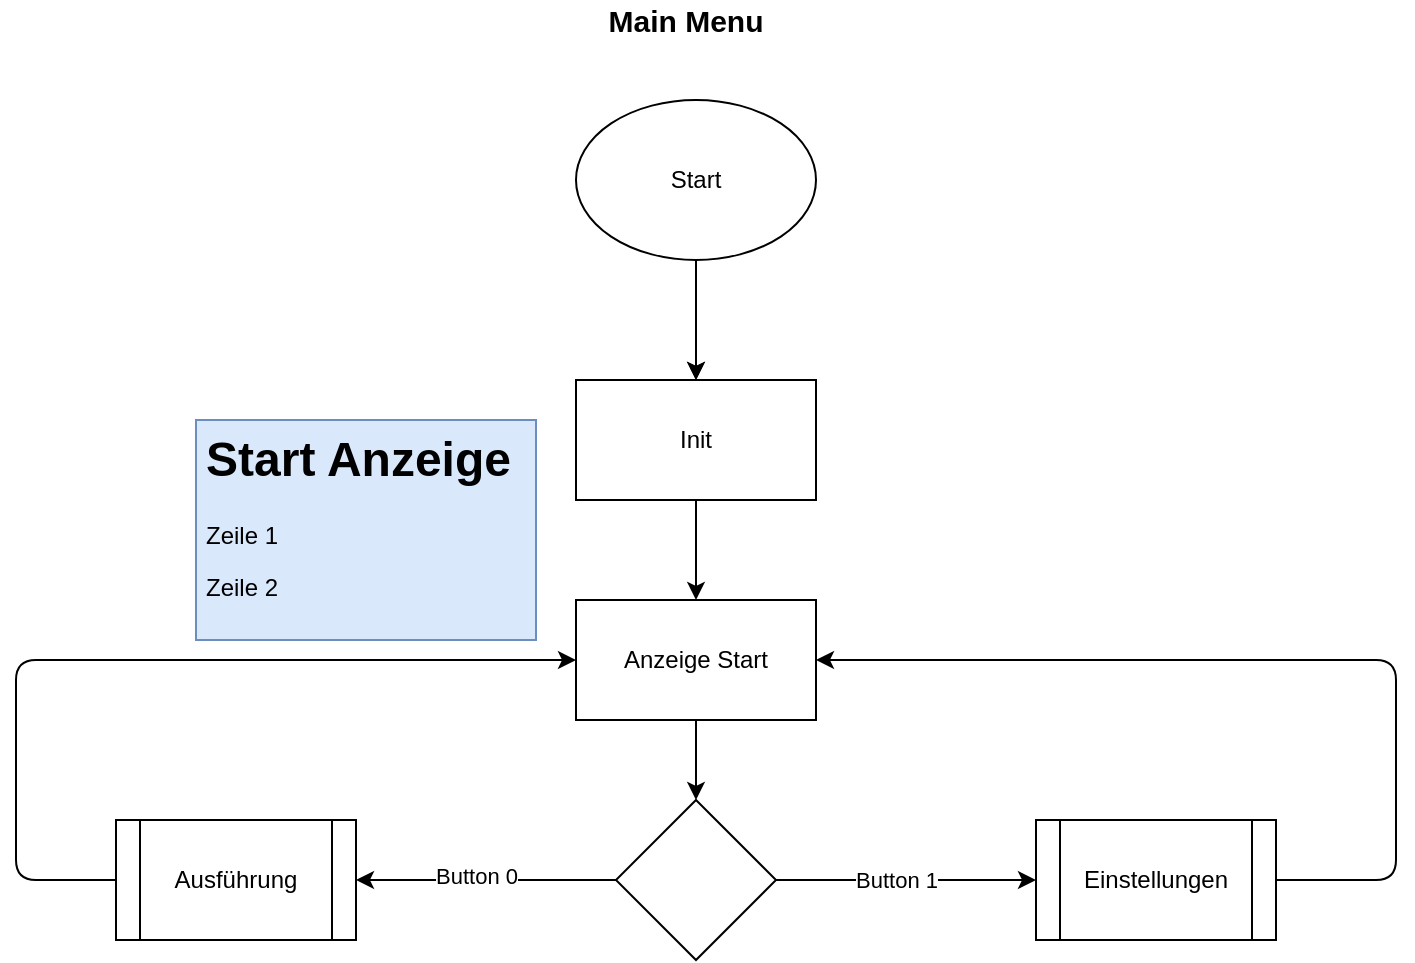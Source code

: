 <mxfile version="14.0.0" type="github" pages="3">
  <diagram id="rOT_2_1dodzJST7O1cHZ" name="Page-2">
    <mxGraphModel dx="1550" dy="547" grid="1" gridSize="10" guides="1" tooltips="1" connect="1" arrows="1" fold="1" page="1" pageScale="1" pageWidth="827" pageHeight="1169" math="0" shadow="0">
      <root>
        <mxCell id="ULeVMZqXTmx9Lc_fdObT-0" />
        <mxCell id="ULeVMZqXTmx9Lc_fdObT-1" parent="ULeVMZqXTmx9Lc_fdObT-0" />
        <mxCell id="ULeVMZqXTmx9Lc_fdObT-3" value="&lt;b&gt;&lt;font style=&quot;font-size: 15px&quot;&gt;Main Menu&lt;/font&gt;&lt;/b&gt;" style="text;html=1;strokeColor=none;fillColor=none;align=center;verticalAlign=middle;whiteSpace=wrap;rounded=0;" parent="ULeVMZqXTmx9Lc_fdObT-1" vertex="1">
          <mxGeometry x="350" y="20" width="90" height="20" as="geometry" />
        </mxCell>
        <mxCell id="ULeVMZqXTmx9Lc_fdObT-4" value="Start" style="ellipse;whiteSpace=wrap;html=1;" parent="ULeVMZqXTmx9Lc_fdObT-1" vertex="1">
          <mxGeometry x="340" y="70" width="120" height="80" as="geometry" />
        </mxCell>
        <mxCell id="tujo50ms9TBHZp3e6txH-1" value="" style="rhombus;whiteSpace=wrap;html=1;strokeWidth=1;" parent="ULeVMZqXTmx9Lc_fdObT-1" vertex="1">
          <mxGeometry x="360" y="420" width="80" height="80" as="geometry" />
        </mxCell>
        <mxCell id="tujo50ms9TBHZp3e6txH-2" value="Anzeige Start" style="rounded=0;whiteSpace=wrap;html=1;strokeWidth=1;" parent="ULeVMZqXTmx9Lc_fdObT-1" vertex="1">
          <mxGeometry x="340" y="320" width="120" height="60" as="geometry" />
        </mxCell>
        <mxCell id="tujo50ms9TBHZp3e6txH-3" value="Ausführung" style="shape=process;whiteSpace=wrap;html=1;backgroundOutline=1;strokeWidth=1;" parent="ULeVMZqXTmx9Lc_fdObT-1" vertex="1">
          <mxGeometry x="110" y="430" width="120" height="60" as="geometry" />
        </mxCell>
        <mxCell id="tujo50ms9TBHZp3e6txH-4" value="Einstellungen" style="shape=process;whiteSpace=wrap;html=1;backgroundOutline=1;strokeWidth=1;" parent="ULeVMZqXTmx9Lc_fdObT-1" vertex="1">
          <mxGeometry x="570" y="430" width="120" height="60" as="geometry" />
        </mxCell>
        <mxCell id="tujo50ms9TBHZp3e6txH-5" value="" style="endArrow=classic;html=1;entryX=1;entryY=0.5;entryDx=0;entryDy=0;exitX=0;exitY=0.5;exitDx=0;exitDy=0;" parent="ULeVMZqXTmx9Lc_fdObT-1" source="tujo50ms9TBHZp3e6txH-1" target="tujo50ms9TBHZp3e6txH-3" edge="1">
          <mxGeometry width="50" height="50" relative="1" as="geometry">
            <mxPoint x="290" y="540" as="sourcePoint" />
            <mxPoint x="340" y="490" as="targetPoint" />
          </mxGeometry>
        </mxCell>
        <mxCell id="tujo50ms9TBHZp3e6txH-9" value="Button 0" style="edgeLabel;html=1;align=center;verticalAlign=middle;resizable=0;points=[];" parent="tujo50ms9TBHZp3e6txH-5" vertex="1" connectable="0">
          <mxGeometry x="0.246" y="-2" relative="1" as="geometry">
            <mxPoint x="11" as="offset" />
          </mxGeometry>
        </mxCell>
        <mxCell id="tujo50ms9TBHZp3e6txH-6" value="Button 1" style="endArrow=classic;html=1;entryX=0;entryY=0.5;entryDx=0;entryDy=0;" parent="ULeVMZqXTmx9Lc_fdObT-1" source="tujo50ms9TBHZp3e6txH-1" target="tujo50ms9TBHZp3e6txH-4" edge="1">
          <mxGeometry x="-0.077" width="50" height="50" relative="1" as="geometry">
            <mxPoint x="440" y="510" as="sourcePoint" />
            <mxPoint x="510.711" y="460" as="targetPoint" />
            <mxPoint as="offset" />
          </mxGeometry>
        </mxCell>
        <mxCell id="tujo50ms9TBHZp3e6txH-7" value="" style="endArrow=classic;html=1;entryX=0.5;entryY=0;entryDx=0;entryDy=0;exitX=0.5;exitY=1;exitDx=0;exitDy=0;" parent="ULeVMZqXTmx9Lc_fdObT-1" source="tujo50ms9TBHZp3e6txH-2" target="tujo50ms9TBHZp3e6txH-1" edge="1">
          <mxGeometry width="50" height="50" relative="1" as="geometry">
            <mxPoint x="310" y="460" as="sourcePoint" />
            <mxPoint x="360" y="410" as="targetPoint" />
          </mxGeometry>
        </mxCell>
        <mxCell id="PGZxKdtXXsf-hoG0dPuT-0" value="Init" style="rounded=0;whiteSpace=wrap;html=1;strokeWidth=1;" parent="ULeVMZqXTmx9Lc_fdObT-1" vertex="1">
          <mxGeometry x="340" y="210" width="120" height="60" as="geometry" />
        </mxCell>
        <mxCell id="PGZxKdtXXsf-hoG0dPuT-1" value="" style="endArrow=classic;html=1;entryX=0.5;entryY=0;entryDx=0;entryDy=0;exitX=0.5;exitY=1;exitDx=0;exitDy=0;" parent="ULeVMZqXTmx9Lc_fdObT-1" source="ULeVMZqXTmx9Lc_fdObT-4" target="PGZxKdtXXsf-hoG0dPuT-0" edge="1">
          <mxGeometry width="50" height="50" relative="1" as="geometry">
            <mxPoint x="290" y="210" as="sourcePoint" />
            <mxPoint x="340" y="160" as="targetPoint" />
          </mxGeometry>
        </mxCell>
        <mxCell id="PGZxKdtXXsf-hoG0dPuT-2" value="" style="endArrow=classic;html=1;entryX=0.5;entryY=0;entryDx=0;entryDy=0;exitX=0.5;exitY=1;exitDx=0;exitDy=0;" parent="ULeVMZqXTmx9Lc_fdObT-1" edge="1">
          <mxGeometry width="50" height="50" relative="1" as="geometry">
            <mxPoint x="400" y="150" as="sourcePoint" />
            <mxPoint x="400" y="210" as="targetPoint" />
          </mxGeometry>
        </mxCell>
        <mxCell id="PGZxKdtXXsf-hoG0dPuT-3" value="" style="endArrow=classic;html=1;exitX=0.5;exitY=1;exitDx=0;exitDy=0;entryX=0.5;entryY=0;entryDx=0;entryDy=0;" parent="ULeVMZqXTmx9Lc_fdObT-1" source="PGZxKdtXXsf-hoG0dPuT-0" target="tujo50ms9TBHZp3e6txH-2" edge="1">
          <mxGeometry width="50" height="50" relative="1" as="geometry">
            <mxPoint x="390" y="290" as="sourcePoint" />
            <mxPoint x="440" y="240" as="targetPoint" />
          </mxGeometry>
        </mxCell>
        <mxCell id="PGZxKdtXXsf-hoG0dPuT-4" value="" style="endArrow=classic;html=1;exitX=0;exitY=0.5;exitDx=0;exitDy=0;entryX=0;entryY=0.5;entryDx=0;entryDy=0;" parent="ULeVMZqXTmx9Lc_fdObT-1" source="tujo50ms9TBHZp3e6txH-3" target="tujo50ms9TBHZp3e6txH-2" edge="1">
          <mxGeometry width="50" height="50" relative="1" as="geometry">
            <mxPoint x="90" y="500" as="sourcePoint" />
            <mxPoint x="140" y="450" as="targetPoint" />
            <Array as="points">
              <mxPoint x="60" y="460" />
              <mxPoint x="60" y="350" />
            </Array>
          </mxGeometry>
        </mxCell>
        <mxCell id="PGZxKdtXXsf-hoG0dPuT-5" value="" style="endArrow=classic;html=1;exitX=1;exitY=0.5;exitDx=0;exitDy=0;entryX=1;entryY=0.5;entryDx=0;entryDy=0;" parent="ULeVMZqXTmx9Lc_fdObT-1" source="tujo50ms9TBHZp3e6txH-4" target="tujo50ms9TBHZp3e6txH-2" edge="1">
          <mxGeometry width="50" height="50" relative="1" as="geometry">
            <mxPoint x="720" y="500" as="sourcePoint" />
            <mxPoint x="770" y="460" as="targetPoint" />
            <Array as="points">
              <mxPoint x="750" y="460" />
              <mxPoint x="750" y="350" />
            </Array>
          </mxGeometry>
        </mxCell>
        <mxCell id="0RazrIO-d-1Lry_KunXZ-0" value="&lt;h1&gt;Start Anzeige&lt;br&gt;&lt;/h1&gt;&lt;p&gt;Zeile 1&lt;/p&gt;&lt;p&gt;Zeile 2&lt;br&gt;&lt;/p&gt;" style="text;html=1;strokeColor=#6c8ebf;fillColor=#dae8fc;spacing=5;spacingTop=-20;whiteSpace=wrap;overflow=hidden;rounded=0;" vertex="1" parent="ULeVMZqXTmx9Lc_fdObT-1">
          <mxGeometry x="150" y="230" width="170" height="110" as="geometry" />
        </mxCell>
      </root>
    </mxGraphModel>
  </diagram>
  <diagram id="Cs_5MTzE2tVfoofBbC0X" name="Page-3">
    <mxGraphModel dx="1550" dy="547" grid="1" gridSize="10" guides="1" tooltips="1" connect="1" arrows="1" fold="1" page="1" pageScale="1" pageWidth="827" pageHeight="1169" math="0" shadow="0">
      <root>
        <mxCell id="uun37S1YXeA-4gwnj6Af-0" />
        <mxCell id="uun37S1YXeA-4gwnj6Af-1" parent="uun37S1YXeA-4gwnj6Af-0" />
        <mxCell id="uun37S1YXeA-4gwnj6Af-2" value="&lt;b&gt;&lt;font style=&quot;font-size: 15px&quot;&gt;Einstellungen&lt;/font&gt;&lt;/b&gt;" style="text;html=1;strokeColor=none;fillColor=none;align=center;verticalAlign=middle;whiteSpace=wrap;rounded=0;strokeWidth=4;" parent="uun37S1YXeA-4gwnj6Af-1" vertex="1">
          <mxGeometry x="380" y="30" width="40" height="20" as="geometry" />
        </mxCell>
        <mxCell id="uun37S1YXeA-4gwnj6Af-3" value="Start" style="ellipse;whiteSpace=wrap;html=1;" parent="uun37S1YXeA-4gwnj6Af-1" vertex="1">
          <mxGeometry x="340" y="90" width="120" height="80" as="geometry" />
        </mxCell>
        <mxCell id="-KnNzTkH-OqxsifT787O-6" value="&lt;div&gt;Anzeige 0 (Schwierigkeit)&lt;br&gt;&lt;/div&gt;&lt;div&gt;Auswahl 0&lt;br&gt;&lt;/div&gt;" style="rounded=0;whiteSpace=wrap;html=1;" parent="uun37S1YXeA-4gwnj6Af-1" vertex="1">
          <mxGeometry x="340" y="220" width="120" height="60" as="geometry" />
        </mxCell>
        <mxCell id="Jq_nAqYJOBR7DEDlHNhW-6" value="Joystick runter" style="edgeStyle=orthogonalEdgeStyle;rounded=0;orthogonalLoop=1;jettySize=auto;html=1;exitX=0.5;exitY=1;exitDx=0;exitDy=0;entryX=0.5;entryY=0;entryDx=0;entryDy=0;" edge="1" parent="uun37S1YXeA-4gwnj6Af-1" source="-KnNzTkH-OqxsifT787O-7" target="-KnNzTkH-OqxsifT787O-8">
          <mxGeometry relative="1" as="geometry" />
        </mxCell>
        <mxCell id="-KnNzTkH-OqxsifT787O-7" value="" style="rhombus;whiteSpace=wrap;html=1;" parent="uun37S1YXeA-4gwnj6Af-1" vertex="1">
          <mxGeometry x="360" y="320" width="80" height="80" as="geometry" />
        </mxCell>
        <mxCell id="-KnNzTkH-OqxsifT787O-8" value="Anzeige 1 (Programmauswahl)&lt;br&gt;&lt;div&gt;Auswahl 0&lt;br&gt;&lt;/div&gt;" style="rounded=0;whiteSpace=wrap;html=1;" parent="uun37S1YXeA-4gwnj6Af-1" vertex="1">
          <mxGeometry x="340" y="450" width="120" height="60" as="geometry" />
        </mxCell>
        <mxCell id="-KnNzTkH-OqxsifT787O-12" value="" style="endArrow=classic;html=1;exitX=0.5;exitY=1;exitDx=0;exitDy=0;entryX=0.5;entryY=0;entryDx=0;entryDy=0;" parent="uun37S1YXeA-4gwnj6Af-1" source="uun37S1YXeA-4gwnj6Af-3" target="-KnNzTkH-OqxsifT787O-6" edge="1">
          <mxGeometry width="50" height="50" relative="1" as="geometry">
            <mxPoint x="390" y="260" as="sourcePoint" />
            <mxPoint x="440" y="210" as="targetPoint" />
          </mxGeometry>
        </mxCell>
        <mxCell id="-KnNzTkH-OqxsifT787O-13" value="" style="endArrow=classic;html=1;exitX=0.5;exitY=1;exitDx=0;exitDy=0;entryX=0.5;entryY=0;entryDx=0;entryDy=0;" parent="uun37S1YXeA-4gwnj6Af-1" source="-KnNzTkH-OqxsifT787O-6" target="-KnNzTkH-OqxsifT787O-7" edge="1">
          <mxGeometry width="50" height="50" relative="1" as="geometry">
            <mxPoint x="390" y="310" as="sourcePoint" />
            <mxPoint x="440" y="260" as="targetPoint" />
          </mxGeometry>
        </mxCell>
        <mxCell id="eCDb-_Pp2WoMYoIWz7sK-6" value="Joystick rechts" style="endArrow=classic;html=1;" parent="uun37S1YXeA-4gwnj6Af-1" source="-KnNzTkH-OqxsifT787O-7" edge="1">
          <mxGeometry width="50" height="50" relative="1" as="geometry">
            <mxPoint x="480" y="410" as="sourcePoint" />
            <mxPoint x="560" y="360" as="targetPoint" />
          </mxGeometry>
        </mxCell>
        <mxCell id="eCDb-_Pp2WoMYoIWz7sK-7" value="&lt;div&gt;Anzeige 0&lt;/div&gt;&lt;div&gt;Auswahl 1&lt;br&gt;&lt;/div&gt;" style="rounded=0;whiteSpace=wrap;html=1;" parent="uun37S1YXeA-4gwnj6Af-1" vertex="1">
          <mxGeometry x="560" y="330" width="120" height="60" as="geometry" />
        </mxCell>
        <mxCell id="eCDb-_Pp2WoMYoIWz7sK-8" value="&lt;div&gt;Anzeige 0&lt;/div&gt;&lt;div&gt;Auswahl -1&lt;br&gt;&lt;/div&gt;" style="rounded=0;whiteSpace=wrap;html=1;" parent="uun37S1YXeA-4gwnj6Af-1" vertex="1">
          <mxGeometry x="130" y="330" width="120" height="60" as="geometry" />
        </mxCell>
        <mxCell id="eCDb-_Pp2WoMYoIWz7sK-9" value="" style="endArrow=classic;html=1;exitX=0;exitY=0.5;exitDx=0;exitDy=0;entryX=1;entryY=0.5;entryDx=0;entryDy=0;" parent="uun37S1YXeA-4gwnj6Af-1" source="-KnNzTkH-OqxsifT787O-7" target="eCDb-_Pp2WoMYoIWz7sK-8" edge="1">
          <mxGeometry width="50" height="50" relative="1" as="geometry">
            <mxPoint x="290" y="420" as="sourcePoint" />
            <mxPoint x="340" y="370" as="targetPoint" />
          </mxGeometry>
        </mxCell>
        <mxCell id="eCDb-_Pp2WoMYoIWz7sK-11" value="Joystick links" style="edgeLabel;html=1;align=center;verticalAlign=middle;resizable=0;points=[];" parent="eCDb-_Pp2WoMYoIWz7sK-9" vertex="1" connectable="0">
          <mxGeometry x="-0.255" y="3" relative="1" as="geometry">
            <mxPoint x="-9" y="-3" as="offset" />
          </mxGeometry>
        </mxCell>
        <mxCell id="eCDb-_Pp2WoMYoIWz7sK-12" value="" style="rhombus;whiteSpace=wrap;html=1;" parent="uun37S1YXeA-4gwnj6Af-1" vertex="1">
          <mxGeometry x="360" y="560" width="80" height="80" as="geometry" />
        </mxCell>
        <mxCell id="eCDb-_Pp2WoMYoIWz7sK-13" value="Joystick rechts" style="endArrow=classic;html=1;" parent="uun37S1YXeA-4gwnj6Af-1" source="eCDb-_Pp2WoMYoIWz7sK-12" edge="1">
          <mxGeometry width="50" height="50" relative="1" as="geometry">
            <mxPoint x="480" y="650" as="sourcePoint" />
            <mxPoint x="560" y="600" as="targetPoint" />
          </mxGeometry>
        </mxCell>
        <mxCell id="eCDb-_Pp2WoMYoIWz7sK-14" value="&lt;div&gt;Anzeige 1&lt;br&gt;&lt;/div&gt;&lt;div&gt;Auswahl 1&lt;br&gt;&lt;/div&gt;" style="rounded=0;whiteSpace=wrap;html=1;" parent="uun37S1YXeA-4gwnj6Af-1" vertex="1">
          <mxGeometry x="560" y="570" width="120" height="60" as="geometry" />
        </mxCell>
        <mxCell id="eCDb-_Pp2WoMYoIWz7sK-15" value="&lt;div&gt;Anzeige 1&lt;br&gt;&lt;/div&gt;&lt;div&gt;Auswahl -1&lt;br&gt;&lt;/div&gt;" style="rounded=0;whiteSpace=wrap;html=1;" parent="uun37S1YXeA-4gwnj6Af-1" vertex="1">
          <mxGeometry x="130" y="570" width="120" height="60" as="geometry" />
        </mxCell>
        <mxCell id="eCDb-_Pp2WoMYoIWz7sK-16" value="" style="endArrow=classic;html=1;exitX=0;exitY=0.5;exitDx=0;exitDy=0;entryX=1;entryY=0.5;entryDx=0;entryDy=0;" parent="uun37S1YXeA-4gwnj6Af-1" source="eCDb-_Pp2WoMYoIWz7sK-12" target="eCDb-_Pp2WoMYoIWz7sK-15" edge="1">
          <mxGeometry width="50" height="50" relative="1" as="geometry">
            <mxPoint x="290" y="660" as="sourcePoint" />
            <mxPoint x="340" y="610" as="targetPoint" />
          </mxGeometry>
        </mxCell>
        <mxCell id="eCDb-_Pp2WoMYoIWz7sK-17" value="Joystick links" style="edgeLabel;html=1;align=center;verticalAlign=middle;resizable=0;points=[];" parent="eCDb-_Pp2WoMYoIWz7sK-16" vertex="1" connectable="0">
          <mxGeometry x="-0.255" y="3" relative="1" as="geometry">
            <mxPoint x="-9" y="-3" as="offset" />
          </mxGeometry>
        </mxCell>
        <mxCell id="eCDb-_Pp2WoMYoIWz7sK-18" value="" style="endArrow=classic;html=1;entryX=0.5;entryY=0;entryDx=0;entryDy=0;exitX=0.5;exitY=1;exitDx=0;exitDy=0;" parent="uun37S1YXeA-4gwnj6Af-1" source="-KnNzTkH-OqxsifT787O-8" target="eCDb-_Pp2WoMYoIWz7sK-12" edge="1">
          <mxGeometry width="50" height="50" relative="1" as="geometry">
            <mxPoint x="390" y="480" as="sourcePoint" />
            <mxPoint x="440" y="430" as="targetPoint" />
          </mxGeometry>
        </mxCell>
        <mxCell id="eCDb-_Pp2WoMYoIWz7sK-21" value="Anzeige 2 (Funktionstest Touch)&lt;br&gt;&lt;div&gt;Auswahl 0&lt;br&gt;&lt;/div&gt;" style="rounded=0;whiteSpace=wrap;html=1;" parent="uun37S1YXeA-4gwnj6Af-1" vertex="1">
          <mxGeometry x="340" y="690" width="120" height="60" as="geometry" />
        </mxCell>
        <mxCell id="eCDb-_Pp2WoMYoIWz7sK-22" value="" style="rhombus;whiteSpace=wrap;html=1;" parent="uun37S1YXeA-4gwnj6Af-1" vertex="1">
          <mxGeometry x="360" y="800" width="80" height="80" as="geometry" />
        </mxCell>
        <mxCell id="eCDb-_Pp2WoMYoIWz7sK-28" value="" style="endArrow=classic;html=1;entryX=0.5;entryY=0;entryDx=0;entryDy=0;exitX=0.5;exitY=1;exitDx=0;exitDy=0;" parent="uun37S1YXeA-4gwnj6Af-1" source="eCDb-_Pp2WoMYoIWz7sK-21" target="eCDb-_Pp2WoMYoIWz7sK-22" edge="1">
          <mxGeometry width="50" height="50" relative="1" as="geometry">
            <mxPoint x="390" y="720" as="sourcePoint" />
            <mxPoint x="440" y="670" as="targetPoint" />
          </mxGeometry>
        </mxCell>
        <mxCell id="eCDb-_Pp2WoMYoIWz7sK-31" value="Joystick runter" style="endArrow=classic;html=1;entryX=0.5;entryY=0;entryDx=0;entryDy=0;exitX=0.5;exitY=1;exitDx=0;exitDy=0;" parent="uun37S1YXeA-4gwnj6Af-1" source="eCDb-_Pp2WoMYoIWz7sK-12" target="eCDb-_Pp2WoMYoIWz7sK-21" edge="1">
          <mxGeometry width="50" height="50" relative="1" as="geometry">
            <mxPoint x="390" y="600" as="sourcePoint" />
            <mxPoint x="440" y="550" as="targetPoint" />
          </mxGeometry>
        </mxCell>
        <mxCell id="eCDb-_Pp2WoMYoIWz7sK-33" value="Joystick runter" style="endArrow=classic;html=1;exitX=0.5;exitY=1;exitDx=0;exitDy=0;entryX=0;entryY=0.5;entryDx=0;entryDy=0;" parent="uun37S1YXeA-4gwnj6Af-1" source="eCDb-_Pp2WoMYoIWz7sK-22" target="-KnNzTkH-OqxsifT787O-6" edge="1">
          <mxGeometry x="-0.956" width="50" height="50" relative="1" as="geometry">
            <mxPoint x="390" y="770" as="sourcePoint" />
            <mxPoint x="440" y="720" as="targetPoint" />
            <Array as="points">
              <mxPoint x="400" y="940" />
              <mxPoint x="70" y="940" />
              <mxPoint x="70" y="250" />
            </Array>
            <mxPoint as="offset" />
          </mxGeometry>
        </mxCell>
        <mxCell id="Jq_nAqYJOBR7DEDlHNhW-0" value="&lt;h1&gt;Einstellung Anzeige&lt;br&gt;&lt;/h1&gt;&lt;p&gt;Schwierigkeit&lt;br&gt;&lt;/p&gt;&lt;p&gt;leicht [mittel] [schwer]&lt;br&gt;&lt;/p&gt;" style="text;html=1;strokeColor=#6c8ebf;fillColor=#dae8fc;spacing=5;spacingTop=-20;whiteSpace=wrap;overflow=hidden;rounded=0;" vertex="1" parent="uun37S1YXeA-4gwnj6Af-1">
          <mxGeometry x="490" y="180" width="240" height="110" as="geometry" />
        </mxCell>
        <mxCell id="Jq_nAqYJOBR7DEDlHNhW-1" value="&lt;h1&gt;Einstellung Anzeige&lt;br&gt;&lt;/h1&gt;&lt;p&gt;Geräteauswahl&lt;br&gt;&lt;/p&gt;&lt;p&gt;Joystick [Touch]&lt;br&gt;&lt;/p&gt;" style="text;html=1;strokeColor=#6c8ebf;fillColor=#dae8fc;spacing=5;spacingTop=-20;whiteSpace=wrap;overflow=hidden;rounded=0;" vertex="1" parent="uun37S1YXeA-4gwnj6Af-1">
          <mxGeometry x="490" y="425" width="240" height="110" as="geometry" />
        </mxCell>
        <mxCell id="Jq_nAqYJOBR7DEDlHNhW-2" value="&lt;h1&gt;Einstellung Anzeige&lt;br&gt;&lt;/h1&gt;Test Touch&lt;br&gt;&lt;p&gt;1+2+3 4 5+6 7 8 (Anzeige + wenn aktiv)&lt;br&gt;&lt;/p&gt;" style="text;html=1;strokeColor=#6c8ebf;fillColor=#dae8fc;spacing=5;spacingTop=-20;whiteSpace=wrap;overflow=hidden;rounded=0;" vertex="1" parent="uun37S1YXeA-4gwnj6Af-1">
          <mxGeometry x="490" y="665" width="240" height="110" as="geometry" />
        </mxCell>
      </root>
    </mxGraphModel>
  </diagram>
  <diagram id="aKbDtMCXZxBv86g-48Vn" name="Page-4">
    <mxGraphModel dx="1550" dy="547" grid="1" gridSize="10" guides="1" tooltips="1" connect="1" arrows="1" fold="1" page="1" pageScale="1" pageWidth="827" pageHeight="1169" math="0" shadow="0">
      <root>
        <mxCell id="KEhaxL_38UV0xd30VIly-0" />
        <mxCell id="KEhaxL_38UV0xd30VIly-1" parent="KEhaxL_38UV0xd30VIly-0" />
        <mxCell id="KEhaxL_38UV0xd30VIly-2" value="&lt;b&gt;&lt;font style=&quot;font-size: 15px&quot;&gt;Programm ausführung&lt;/font&gt;&lt;/b&gt;" style="text;html=1;strokeColor=none;fillColor=none;align=center;verticalAlign=middle;whiteSpace=wrap;rounded=0;" parent="KEhaxL_38UV0xd30VIly-1" vertex="1">
          <mxGeometry x="380" y="20" width="40" height="20" as="geometry" />
        </mxCell>
        <mxCell id="KEhaxL_38UV0xd30VIly-3" value="Start" style="ellipse;whiteSpace=wrap;html=1;" parent="KEhaxL_38UV0xd30VIly-1" vertex="1">
          <mxGeometry x="340" y="60" width="120" height="80" as="geometry" />
        </mxCell>
        <mxCell id="KEhaxL_38UV0xd30VIly-4" value="&lt;div&gt;Programm&lt;br&gt;&lt;/div&gt;&lt;div&gt;Register&lt;/div&gt;" style="rhombus;whiteSpace=wrap;html=1;" parent="KEhaxL_38UV0xd30VIly-1" vertex="1">
          <mxGeometry x="350" y="250" width="100" height="90" as="geometry" />
        </mxCell>
        <mxCell id="KEhaxL_38UV0xd30VIly-6" value="&lt;div&gt;Subrountine 0&lt;/div&gt;&lt;div&gt;Joystick&lt;br&gt;&lt;/div&gt;" style="rounded=0;whiteSpace=wrap;html=1;" parent="KEhaxL_38UV0xd30VIly-1" vertex="1">
          <mxGeometry x="150" y="370" width="120" height="60" as="geometry" />
        </mxCell>
        <mxCell id="KEhaxL_38UV0xd30VIly-13" value="" style="endArrow=classic;html=1;exitX=0;exitY=0.5;exitDx=0;exitDy=0;entryX=0.5;entryY=0;entryDx=0;entryDy=0;" parent="KEhaxL_38UV0xd30VIly-1" source="KEhaxL_38UV0xd30VIly-4" target="KEhaxL_38UV0xd30VIly-6" edge="1">
          <mxGeometry width="50" height="50" relative="1" as="geometry">
            <mxPoint x="190" y="340" as="sourcePoint" />
            <mxPoint x="240" y="290" as="targetPoint" />
            <Array as="points">
              <mxPoint x="210" y="295" />
            </Array>
          </mxGeometry>
        </mxCell>
        <mxCell id="KEhaxL_38UV0xd30VIly-15" value="" style="endArrow=classic;html=1;exitX=1;exitY=0.5;exitDx=0;exitDy=0;entryX=0.5;entryY=0;entryDx=0;entryDy=0;" parent="KEhaxL_38UV0xd30VIly-1" source="KEhaxL_38UV0xd30VIly-4" edge="1">
          <mxGeometry width="50" height="50" relative="1" as="geometry">
            <mxPoint x="530" y="350" as="sourcePoint" />
            <mxPoint x="610" y="370" as="targetPoint" />
            <Array as="points">
              <mxPoint x="610" y="295" />
            </Array>
          </mxGeometry>
        </mxCell>
        <mxCell id="w4U5owQXirnziFyodLbK-1" value="LED staret blinken" style="rounded=0;whiteSpace=wrap;html=1;strokeWidth=1;" parent="KEhaxL_38UV0xd30VIly-1" vertex="1">
          <mxGeometry x="340" y="170" width="120" height="60" as="geometry" />
        </mxCell>
        <mxCell id="w4U5owQXirnziFyodLbK-2" value="" style="endArrow=classic;html=1;exitX=0.5;exitY=1;exitDx=0;exitDy=0;entryX=0.5;entryY=0;entryDx=0;entryDy=0;" parent="KEhaxL_38UV0xd30VIly-1" source="KEhaxL_38UV0xd30VIly-3" target="w4U5owQXirnziFyodLbK-1" edge="1">
          <mxGeometry width="50" height="50" relative="1" as="geometry">
            <mxPoint x="170" y="240" as="sourcePoint" />
            <mxPoint x="220" y="190" as="targetPoint" />
          </mxGeometry>
        </mxCell>
        <mxCell id="2671MGZNxHIuFSmor3xH-0" value="" style="endArrow=classic;html=1;exitX=0.5;exitY=1;exitDx=0;exitDy=0;entryX=0.5;entryY=0;entryDx=0;entryDy=0;" parent="KEhaxL_38UV0xd30VIly-1" source="w4U5owQXirnziFyodLbK-1" target="KEhaxL_38UV0xd30VIly-4" edge="1">
          <mxGeometry width="50" height="50" relative="1" as="geometry">
            <mxPoint x="330" y="310" as="sourcePoint" />
            <mxPoint x="380" y="260" as="targetPoint" />
          </mxGeometry>
        </mxCell>
        <mxCell id="2671MGZNxHIuFSmor3xH-1" value="&lt;div&gt;Anzeige &lt;br&gt;&lt;/div&gt;&lt;div&gt;Richtungen&lt;br&gt;&lt;/div&gt;" style="rounded=0;whiteSpace=wrap;html=1;strokeWidth=1;" parent="KEhaxL_38UV0xd30VIly-1" vertex="1">
          <mxGeometry x="150" y="530" width="120" height="60" as="geometry" />
        </mxCell>
        <mxCell id="2671MGZNxHIuFSmor3xH-12" value="" style="edgeStyle=orthogonalEdgeStyle;rounded=0;orthogonalLoop=1;jettySize=auto;html=1;" parent="KEhaxL_38UV0xd30VIly-1" source="2671MGZNxHIuFSmor3xH-2" target="2671MGZNxHIuFSmor3xH-3" edge="1">
          <mxGeometry relative="1" as="geometry" />
        </mxCell>
        <mxCell id="2671MGZNxHIuFSmor3xH-2" value="&lt;div&gt;Anzeige &lt;br&gt;&lt;/div&gt;&lt;div&gt;Richtungen&lt;br&gt;&lt;/div&gt;" style="rounded=0;whiteSpace=wrap;html=1;strokeWidth=1;" parent="KEhaxL_38UV0xd30VIly-1" vertex="1">
          <mxGeometry x="150" y="530" width="120" height="60" as="geometry" />
        </mxCell>
        <mxCell id="2671MGZNxHIuFSmor3xH-3" value="Eingabe einlesen " style="rounded=0;whiteSpace=wrap;html=1;strokeWidth=1;" parent="KEhaxL_38UV0xd30VIly-1" vertex="1">
          <mxGeometry x="150" y="630" width="120" height="60" as="geometry" />
        </mxCell>
        <mxCell id="2671MGZNxHIuFSmor3xH-4" value="Neuer Char anzeigen" style="rounded=0;whiteSpace=wrap;html=1;strokeWidth=1;" parent="KEhaxL_38UV0xd30VIly-1" vertex="1">
          <mxGeometry x="150" y="830" width="120" height="60" as="geometry" />
        </mxCell>
        <mxCell id="2671MGZNxHIuFSmor3xH-5" value="Eingabe richtig?" style="rhombus;whiteSpace=wrap;html=1;strokeWidth=1;" parent="KEhaxL_38UV0xd30VIly-1" vertex="1">
          <mxGeometry x="170" y="714" width="80" height="80" as="geometry" />
        </mxCell>
        <mxCell id="2671MGZNxHIuFSmor3xH-8" value="" style="endArrow=classic;html=1;exitX=1;exitY=0.5;exitDx=0;exitDy=0;entryX=1;entryY=0.5;entryDx=0;entryDy=0;" parent="KEhaxL_38UV0xd30VIly-1" source="2671MGZNxHIuFSmor3xH-5" target="Yn-YihVYFXI5Fzrcps3J-26" edge="1">
          <mxGeometry width="50" height="50" relative="1" as="geometry">
            <mxPoint x="210" y="800" as="sourcePoint" />
            <mxPoint x="280" y="510" as="targetPoint" />
            <Array as="points">
              <mxPoint x="320" y="754" />
              <mxPoint x="320" y="480" />
            </Array>
          </mxGeometry>
        </mxCell>
        <mxCell id="2671MGZNxHIuFSmor3xH-22" value="False" style="edgeLabel;html=1;align=center;verticalAlign=middle;resizable=0;points=[];" parent="2671MGZNxHIuFSmor3xH-8" vertex="1" connectable="0">
          <mxGeometry x="-0.767" y="-1" relative="1" as="geometry">
            <mxPoint x="-7" y="-1" as="offset" />
          </mxGeometry>
        </mxCell>
        <mxCell id="2671MGZNxHIuFSmor3xH-14" value="" style="endArrow=classic;html=1;exitX=0.5;exitY=1;exitDx=0;exitDy=0;entryX=0.5;entryY=0;entryDx=0;entryDy=0;" parent="KEhaxL_38UV0xd30VIly-1" source="2671MGZNxHIuFSmor3xH-3" target="2671MGZNxHIuFSmor3xH-5" edge="1">
          <mxGeometry width="50" height="50" relative="1" as="geometry">
            <mxPoint x="460" y="730" as="sourcePoint" />
            <mxPoint x="510" y="680" as="targetPoint" />
          </mxGeometry>
        </mxCell>
        <mxCell id="2671MGZNxHIuFSmor3xH-15" value="Last Char?" style="rhombus;whiteSpace=wrap;html=1;strokeWidth=1;" parent="KEhaxL_38UV0xd30VIly-1" vertex="1">
          <mxGeometry x="170" y="990" width="80" height="80" as="geometry" />
        </mxCell>
        <mxCell id="2671MGZNxHIuFSmor3xH-17" value="" style="endArrow=classic;html=1;exitX=0;exitY=0.5;exitDx=0;exitDy=0;entryX=0;entryY=0.5;entryDx=0;entryDy=0;" parent="KEhaxL_38UV0xd30VIly-1" source="2671MGZNxHIuFSmor3xH-15" target="2671MGZNxHIuFSmor3xH-3" edge="1">
          <mxGeometry width="50" height="50" relative="1" as="geometry">
            <mxPoint x="110" y="880" as="sourcePoint" />
            <mxPoint x="160" y="830" as="targetPoint" />
            <Array as="points">
              <mxPoint x="80" y="1030" />
              <mxPoint x="80" y="660" />
            </Array>
          </mxGeometry>
        </mxCell>
        <mxCell id="2671MGZNxHIuFSmor3xH-24" value="False" style="edgeLabel;html=1;align=center;verticalAlign=middle;resizable=0;points=[];" parent="2671MGZNxHIuFSmor3xH-17" vertex="1" connectable="0">
          <mxGeometry x="-0.942" y="2" relative="1" as="geometry">
            <mxPoint x="-7" y="-2" as="offset" />
          </mxGeometry>
        </mxCell>
        <mxCell id="2671MGZNxHIuFSmor3xH-19" value="Increment Pos" style="rounded=0;whiteSpace=wrap;html=1;strokeWidth=1;" parent="KEhaxL_38UV0xd30VIly-1" vertex="1">
          <mxGeometry x="150" y="910" width="120" height="60" as="geometry" />
        </mxCell>
        <mxCell id="2671MGZNxHIuFSmor3xH-20" value="" style="endArrow=classic;html=1;exitX=0.5;exitY=1;exitDx=0;exitDy=0;" parent="KEhaxL_38UV0xd30VIly-1" source="2671MGZNxHIuFSmor3xH-4" target="2671MGZNxHIuFSmor3xH-19" edge="1">
          <mxGeometry width="50" height="50" relative="1" as="geometry">
            <mxPoint x="330" y="960" as="sourcePoint" />
            <mxPoint x="380" y="910" as="targetPoint" />
          </mxGeometry>
        </mxCell>
        <mxCell id="2671MGZNxHIuFSmor3xH-21" value="" style="endArrow=classic;html=1;exitX=0.5;exitY=1;exitDx=0;exitDy=0;entryX=0.5;entryY=0;entryDx=0;entryDy=0;" parent="KEhaxL_38UV0xd30VIly-1" source="2671MGZNxHIuFSmor3xH-19" target="2671MGZNxHIuFSmor3xH-15" edge="1">
          <mxGeometry width="50" height="50" relative="1" as="geometry">
            <mxPoint x="320" y="1030" as="sourcePoint" />
            <mxPoint x="370" y="980" as="targetPoint" />
          </mxGeometry>
        </mxCell>
        <mxCell id="2671MGZNxHIuFSmor3xH-23" value="True" style="endArrow=classic;html=1;exitX=0.5;exitY=1;exitDx=0;exitDy=0;entryX=0.5;entryY=0;entryDx=0;entryDy=0;" parent="KEhaxL_38UV0xd30VIly-1" source="2671MGZNxHIuFSmor3xH-5" target="2671MGZNxHIuFSmor3xH-4" edge="1">
          <mxGeometry width="50" height="50" relative="1" as="geometry">
            <mxPoint x="270" y="850" as="sourcePoint" />
            <mxPoint x="320" y="800" as="targetPoint" />
          </mxGeometry>
        </mxCell>
        <mxCell id="2671MGZNxHIuFSmor3xH-25" value="Glückwunsch Message" style="rounded=0;whiteSpace=wrap;html=1;strokeWidth=1;" parent="KEhaxL_38UV0xd30VIly-1" vertex="1">
          <mxGeometry x="340" y="1190" width="120" height="60" as="geometry" />
        </mxCell>
        <mxCell id="2671MGZNxHIuFSmor3xH-28" value="" style="rhombus;whiteSpace=wrap;html=1;strokeWidth=1;" parent="KEhaxL_38UV0xd30VIly-1" vertex="1">
          <mxGeometry x="360" y="1280" width="80" height="80" as="geometry" />
        </mxCell>
        <mxCell id="2671MGZNxHIuFSmor3xH-30" value="LED aus" style="rounded=0;whiteSpace=wrap;html=1;strokeWidth=1;" parent="KEhaxL_38UV0xd30VIly-1" vertex="1">
          <mxGeometry x="340" y="1100" width="120" height="60" as="geometry" />
        </mxCell>
        <mxCell id="2671MGZNxHIuFSmor3xH-32" value="" style="endArrow=classic;html=1;exitX=0.5;exitY=1;exitDx=0;exitDy=0;entryX=0;entryY=0.5;entryDx=0;entryDy=0;" parent="KEhaxL_38UV0xd30VIly-1" source="2671MGZNxHIuFSmor3xH-15" target="2671MGZNxHIuFSmor3xH-30" edge="1">
          <mxGeometry width="50" height="50" relative="1" as="geometry">
            <mxPoint x="230" y="1110" as="sourcePoint" />
            <mxPoint x="280" y="1060" as="targetPoint" />
            <Array as="points">
              <mxPoint x="210" y="1130" />
            </Array>
          </mxGeometry>
        </mxCell>
        <mxCell id="2671MGZNxHIuFSmor3xH-33" value="" style="endArrow=classic;html=1;exitX=0.5;exitY=1;exitDx=0;exitDy=0;" parent="KEhaxL_38UV0xd30VIly-1" source="2671MGZNxHIuFSmor3xH-30" target="2671MGZNxHIuFSmor3xH-25" edge="1">
          <mxGeometry width="50" height="50" relative="1" as="geometry">
            <mxPoint x="320" y="1200" as="sourcePoint" />
            <mxPoint x="370" y="1150" as="targetPoint" />
          </mxGeometry>
        </mxCell>
        <mxCell id="2671MGZNxHIuFSmor3xH-34" value="" style="endArrow=classic;html=1;exitX=0.5;exitY=1;exitDx=0;exitDy=0;entryX=0.5;entryY=0;entryDx=0;entryDy=0;" parent="KEhaxL_38UV0xd30VIly-1" source="2671MGZNxHIuFSmor3xH-25" target="2671MGZNxHIuFSmor3xH-28" edge="1">
          <mxGeometry width="50" height="50" relative="1" as="geometry">
            <mxPoint x="240" y="1300" as="sourcePoint" />
            <mxPoint x="290" y="1250" as="targetPoint" />
          </mxGeometry>
        </mxCell>
        <mxCell id="2671MGZNxHIuFSmor3xH-35" value="Main Menu" style="shape=process;whiteSpace=wrap;html=1;backgroundOutline=1;strokeWidth=1;" parent="KEhaxL_38UV0xd30VIly-1" vertex="1">
          <mxGeometry x="340" y="1400" width="120" height="60" as="geometry" />
        </mxCell>
        <mxCell id="2671MGZNxHIuFSmor3xH-36" value="Button Blau" style="endArrow=classic;html=1;exitX=0.5;exitY=1;exitDx=0;exitDy=0;entryX=0.5;entryY=0;entryDx=0;entryDy=0;" parent="KEhaxL_38UV0xd30VIly-1" source="2671MGZNxHIuFSmor3xH-28" target="2671MGZNxHIuFSmor3xH-35" edge="1">
          <mxGeometry width="50" height="50" relative="1" as="geometry">
            <mxPoint x="190" y="1400" as="sourcePoint" />
            <mxPoint x="240" y="1350" as="targetPoint" />
          </mxGeometry>
        </mxCell>
        <mxCell id="Yn-YihVYFXI5Fzrcps3J-31" style="edgeStyle=orthogonalEdgeStyle;rounded=0;orthogonalLoop=1;jettySize=auto;html=1;exitX=0.5;exitY=1;exitDx=0;exitDy=0;entryX=0.5;entryY=0;entryDx=0;entryDy=0;" parent="KEhaxL_38UV0xd30VIly-1" source="Yn-YihVYFXI5Fzrcps3J-0" target="Yn-YihVYFXI5Fzrcps3J-29" edge="1">
          <mxGeometry relative="1" as="geometry" />
        </mxCell>
        <mxCell id="Yn-YihVYFXI5Fzrcps3J-0" value="&lt;div&gt;Subrountine 1&lt;br&gt;&lt;/div&gt;&lt;div&gt;Touch&lt;br&gt;&lt;/div&gt;" style="rounded=0;whiteSpace=wrap;html=1;" parent="KEhaxL_38UV0xd30VIly-1" vertex="1">
          <mxGeometry x="550" y="370" width="120" height="60" as="geometry" />
        </mxCell>
        <mxCell id="Yn-YihVYFXI5Fzrcps3J-1" value="&lt;div&gt;Anzeige &lt;br&gt;&lt;/div&gt;&lt;div&gt;Richtungen&lt;br&gt;&lt;/div&gt;" style="rounded=0;whiteSpace=wrap;html=1;strokeWidth=1;" parent="KEhaxL_38UV0xd30VIly-1" vertex="1">
          <mxGeometry x="550" y="530" width="120" height="60" as="geometry" />
        </mxCell>
        <mxCell id="Yn-YihVYFXI5Fzrcps3J-2" value="" style="edgeStyle=orthogonalEdgeStyle;rounded=0;orthogonalLoop=1;jettySize=auto;html=1;" parent="KEhaxL_38UV0xd30VIly-1" source="Yn-YihVYFXI5Fzrcps3J-3" target="Yn-YihVYFXI5Fzrcps3J-4" edge="1">
          <mxGeometry relative="1" as="geometry" />
        </mxCell>
        <mxCell id="Yn-YihVYFXI5Fzrcps3J-3" value="&lt;div&gt;Anzeige &lt;br&gt;&lt;/div&gt;&lt;div&gt;Touchfelder&lt;br&gt;&lt;/div&gt;" style="rounded=0;whiteSpace=wrap;html=1;strokeWidth=1;" parent="KEhaxL_38UV0xd30VIly-1" vertex="1">
          <mxGeometry x="550" y="530" width="120" height="60" as="geometry" />
        </mxCell>
        <mxCell id="Yn-YihVYFXI5Fzrcps3J-4" value="Eingabe einlesen " style="rounded=0;whiteSpace=wrap;html=1;strokeWidth=1;" parent="KEhaxL_38UV0xd30VIly-1" vertex="1">
          <mxGeometry x="550" y="630" width="120" height="60" as="geometry" />
        </mxCell>
        <mxCell id="Yn-YihVYFXI5Fzrcps3J-6" value="Eingabe richtig?" style="rhombus;whiteSpace=wrap;html=1;strokeWidth=1;" parent="KEhaxL_38UV0xd30VIly-1" vertex="1">
          <mxGeometry x="570" y="714" width="80" height="80" as="geometry" />
        </mxCell>
        <mxCell id="Yn-YihVYFXI5Fzrcps3J-7" value="" style="endArrow=classic;html=1;exitX=1;exitY=0.5;exitDx=0;exitDy=0;entryX=1;entryY=0.5;entryDx=0;entryDy=0;" parent="KEhaxL_38UV0xd30VIly-1" source="Yn-YihVYFXI5Fzrcps3J-6" target="Yn-YihVYFXI5Fzrcps3J-3" edge="1">
          <mxGeometry width="50" height="50" relative="1" as="geometry">
            <mxPoint x="700" y="800" as="sourcePoint" />
            <mxPoint x="770" y="510" as="targetPoint" />
            <Array as="points">
              <mxPoint x="770" y="754" />
              <mxPoint x="770" y="560" />
            </Array>
          </mxGeometry>
        </mxCell>
        <mxCell id="Yn-YihVYFXI5Fzrcps3J-8" value="False" style="edgeLabel;html=1;align=center;verticalAlign=middle;resizable=0;points=[];" parent="Yn-YihVYFXI5Fzrcps3J-7" vertex="1" connectable="0">
          <mxGeometry x="-0.767" y="-1" relative="1" as="geometry">
            <mxPoint y="-1" as="offset" />
          </mxGeometry>
        </mxCell>
        <mxCell id="Yn-YihVYFXI5Fzrcps3J-10" value="" style="endArrow=classic;html=1;exitX=0.5;exitY=1;exitDx=0;exitDy=0;entryX=0.5;entryY=0;entryDx=0;entryDy=0;" parent="KEhaxL_38UV0xd30VIly-1" source="Yn-YihVYFXI5Fzrcps3J-4" target="Yn-YihVYFXI5Fzrcps3J-6" edge="1">
          <mxGeometry width="50" height="50" relative="1" as="geometry">
            <mxPoint x="860" y="730" as="sourcePoint" />
            <mxPoint x="910" y="680" as="targetPoint" />
          </mxGeometry>
        </mxCell>
        <mxCell id="Yn-YihVYFXI5Fzrcps3J-17" value="True" style="endArrow=classic;html=1;exitX=0.5;exitY=1;exitDx=0;exitDy=0;entryX=1;entryY=0.5;entryDx=0;entryDy=0;" parent="KEhaxL_38UV0xd30VIly-1" source="Yn-YihVYFXI5Fzrcps3J-6" target="2671MGZNxHIuFSmor3xH-30" edge="1">
          <mxGeometry x="-0.901" width="50" height="50" relative="1" as="geometry">
            <mxPoint x="670" y="850" as="sourcePoint" />
            <mxPoint x="610" y="1100" as="targetPoint" />
            <Array as="points">
              <mxPoint x="610" y="1130" />
            </Array>
            <mxPoint as="offset" />
          </mxGeometry>
        </mxCell>
        <mxCell id="Yn-YihVYFXI5Fzrcps3J-28" style="edgeStyle=orthogonalEdgeStyle;rounded=0;orthogonalLoop=1;jettySize=auto;html=1;exitX=0.5;exitY=1;exitDx=0;exitDy=0;entryX=0.5;entryY=0;entryDx=0;entryDy=0;" parent="KEhaxL_38UV0xd30VIly-1" source="Yn-YihVYFXI5Fzrcps3J-26" target="2671MGZNxHIuFSmor3xH-2" edge="1">
          <mxGeometry relative="1" as="geometry" />
        </mxCell>
        <mxCell id="Yn-YihVYFXI5Fzrcps3J-26" value="Code generieren" style="rounded=0;whiteSpace=wrap;html=1;strokeWidth=1;" parent="KEhaxL_38UV0xd30VIly-1" vertex="1">
          <mxGeometry x="150" y="450" width="120" height="60" as="geometry" />
        </mxCell>
        <mxCell id="Yn-YihVYFXI5Fzrcps3J-27" value="" style="endArrow=classic;html=1;exitX=0.5;exitY=1;exitDx=0;exitDy=0;entryX=0.5;entryY=0;entryDx=0;entryDy=0;" parent="KEhaxL_38UV0xd30VIly-1" source="KEhaxL_38UV0xd30VIly-6" target="Yn-YihVYFXI5Fzrcps3J-26" edge="1">
          <mxGeometry width="50" height="50" relative="1" as="geometry">
            <mxPoint x="300" y="470" as="sourcePoint" />
            <mxPoint x="350" y="420" as="targetPoint" />
          </mxGeometry>
        </mxCell>
        <mxCell id="Yn-YihVYFXI5Fzrcps3J-32" style="edgeStyle=orthogonalEdgeStyle;rounded=0;orthogonalLoop=1;jettySize=auto;html=1;exitX=0.5;exitY=1;exitDx=0;exitDy=0;" parent="KEhaxL_38UV0xd30VIly-1" source="Yn-YihVYFXI5Fzrcps3J-29" target="Yn-YihVYFXI5Fzrcps3J-3" edge="1">
          <mxGeometry relative="1" as="geometry" />
        </mxCell>
        <mxCell id="Yn-YihVYFXI5Fzrcps3J-29" value="Code generieren" style="rounded=0;whiteSpace=wrap;html=1;strokeWidth=1;" parent="KEhaxL_38UV0xd30VIly-1" vertex="1">
          <mxGeometry x="550" y="450" width="120" height="60" as="geometry" />
        </mxCell>
        <mxCell id="jaF1m6NY2v9xqY5_P-u5-0" value="&lt;h1&gt;Programm Anzeige&lt;/h1&gt;&lt;div&gt;(Via Polling)&lt;br&gt;&lt;/div&gt;&lt;p&gt;Code___: ++--+-+- (Zielcode)&lt;/p&gt;&lt;p&gt;Eingabe: ++------(aktuelle Eingabe)&lt;br&gt;&lt;/p&gt;&lt;p&gt;&lt;br&gt;&lt;/p&gt;" style="text;html=1;strokeColor=#6c8ebf;fillColor=#dae8fc;spacing=5;spacingTop=-20;whiteSpace=wrap;overflow=hidden;rounded=0;" vertex="1" parent="KEhaxL_38UV0xd30VIly-1">
          <mxGeometry x="560" y="135" width="240" height="130" as="geometry" />
        </mxCell>
        <mxCell id="jaF1m6NY2v9xqY5_P-u5-2" value="&lt;h1&gt;Programm Anzeige&lt;/h1&gt;&lt;p&gt;Bravo Richtig! :-P&lt;br&gt;&lt;/p&gt;Blau --&amp;gt; Exit!&lt;br&gt;&lt;p&gt;&lt;br&gt;&lt;/p&gt;" style="text;html=1;strokeColor=#6c8ebf;fillColor=#dae8fc;spacing=5;spacingTop=-20;whiteSpace=wrap;overflow=hidden;rounded=0;" vertex="1" parent="KEhaxL_38UV0xd30VIly-1">
          <mxGeometry x="480" y="1170" width="240" height="110" as="geometry" />
        </mxCell>
        <mxCell id="jaF1m6NY2v9xqY5_P-u5-3" value="&lt;h1&gt;Programm Anzeige&lt;/h1&gt;&lt;div&gt;(Pfeile zu Anzeige)&lt;br&gt;&lt;/div&gt;&lt;p&gt;&amp;gt;&amp;lt;&amp;lt;vvv^^ (Zielcode 4,8,16 je nach Schwierigkeit)&lt;/p&gt;&lt;p&gt;&amp;gt;&amp;lt;&amp;lt;vvv....(aktuelle Eingabe)&lt;br&gt;&lt;/p&gt;&lt;p&gt;&lt;br&gt;&lt;/p&gt;" style="text;html=1;strokeColor=#6c8ebf;fillColor=#dae8fc;spacing=5;spacingTop=-20;whiteSpace=wrap;overflow=hidden;rounded=0;" vertex="1" parent="KEhaxL_38UV0xd30VIly-1">
          <mxGeometry x="20" y="135" width="240" height="145" as="geometry" />
        </mxCell>
      </root>
    </mxGraphModel>
  </diagram>
</mxfile>

